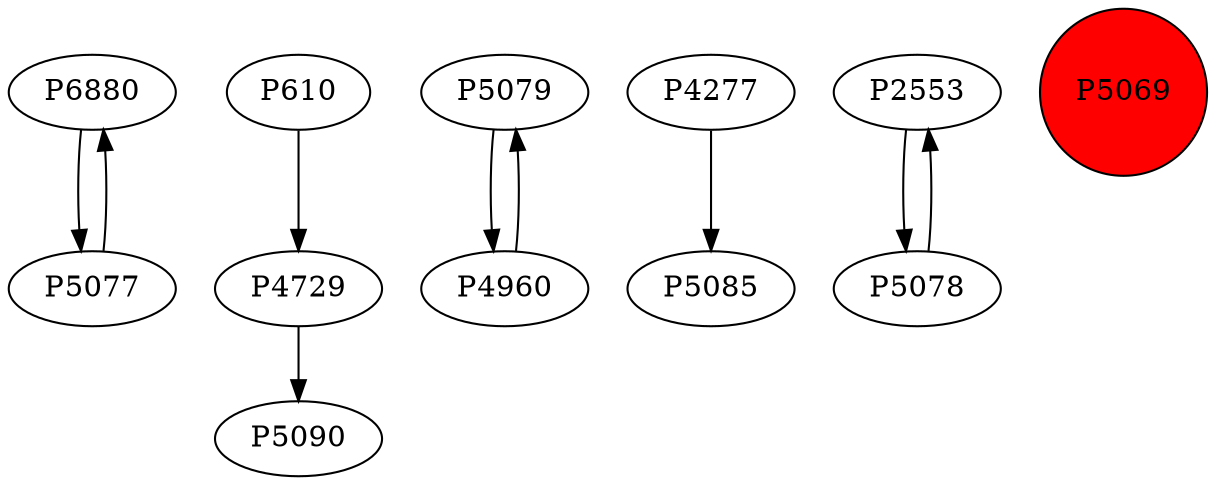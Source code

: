 digraph {
	P6880 -> P5077
	P5077 -> P6880
	P610 -> P4729
	P5079 -> P4960
	P4277 -> P5085
	P4729 -> P5090
	P2553 -> P5078
	P5078 -> P2553
	P4960 -> P5079
	P5069 [shape=circle]
	P5069 [style=filled]
	P5069 [fillcolor=red]
}